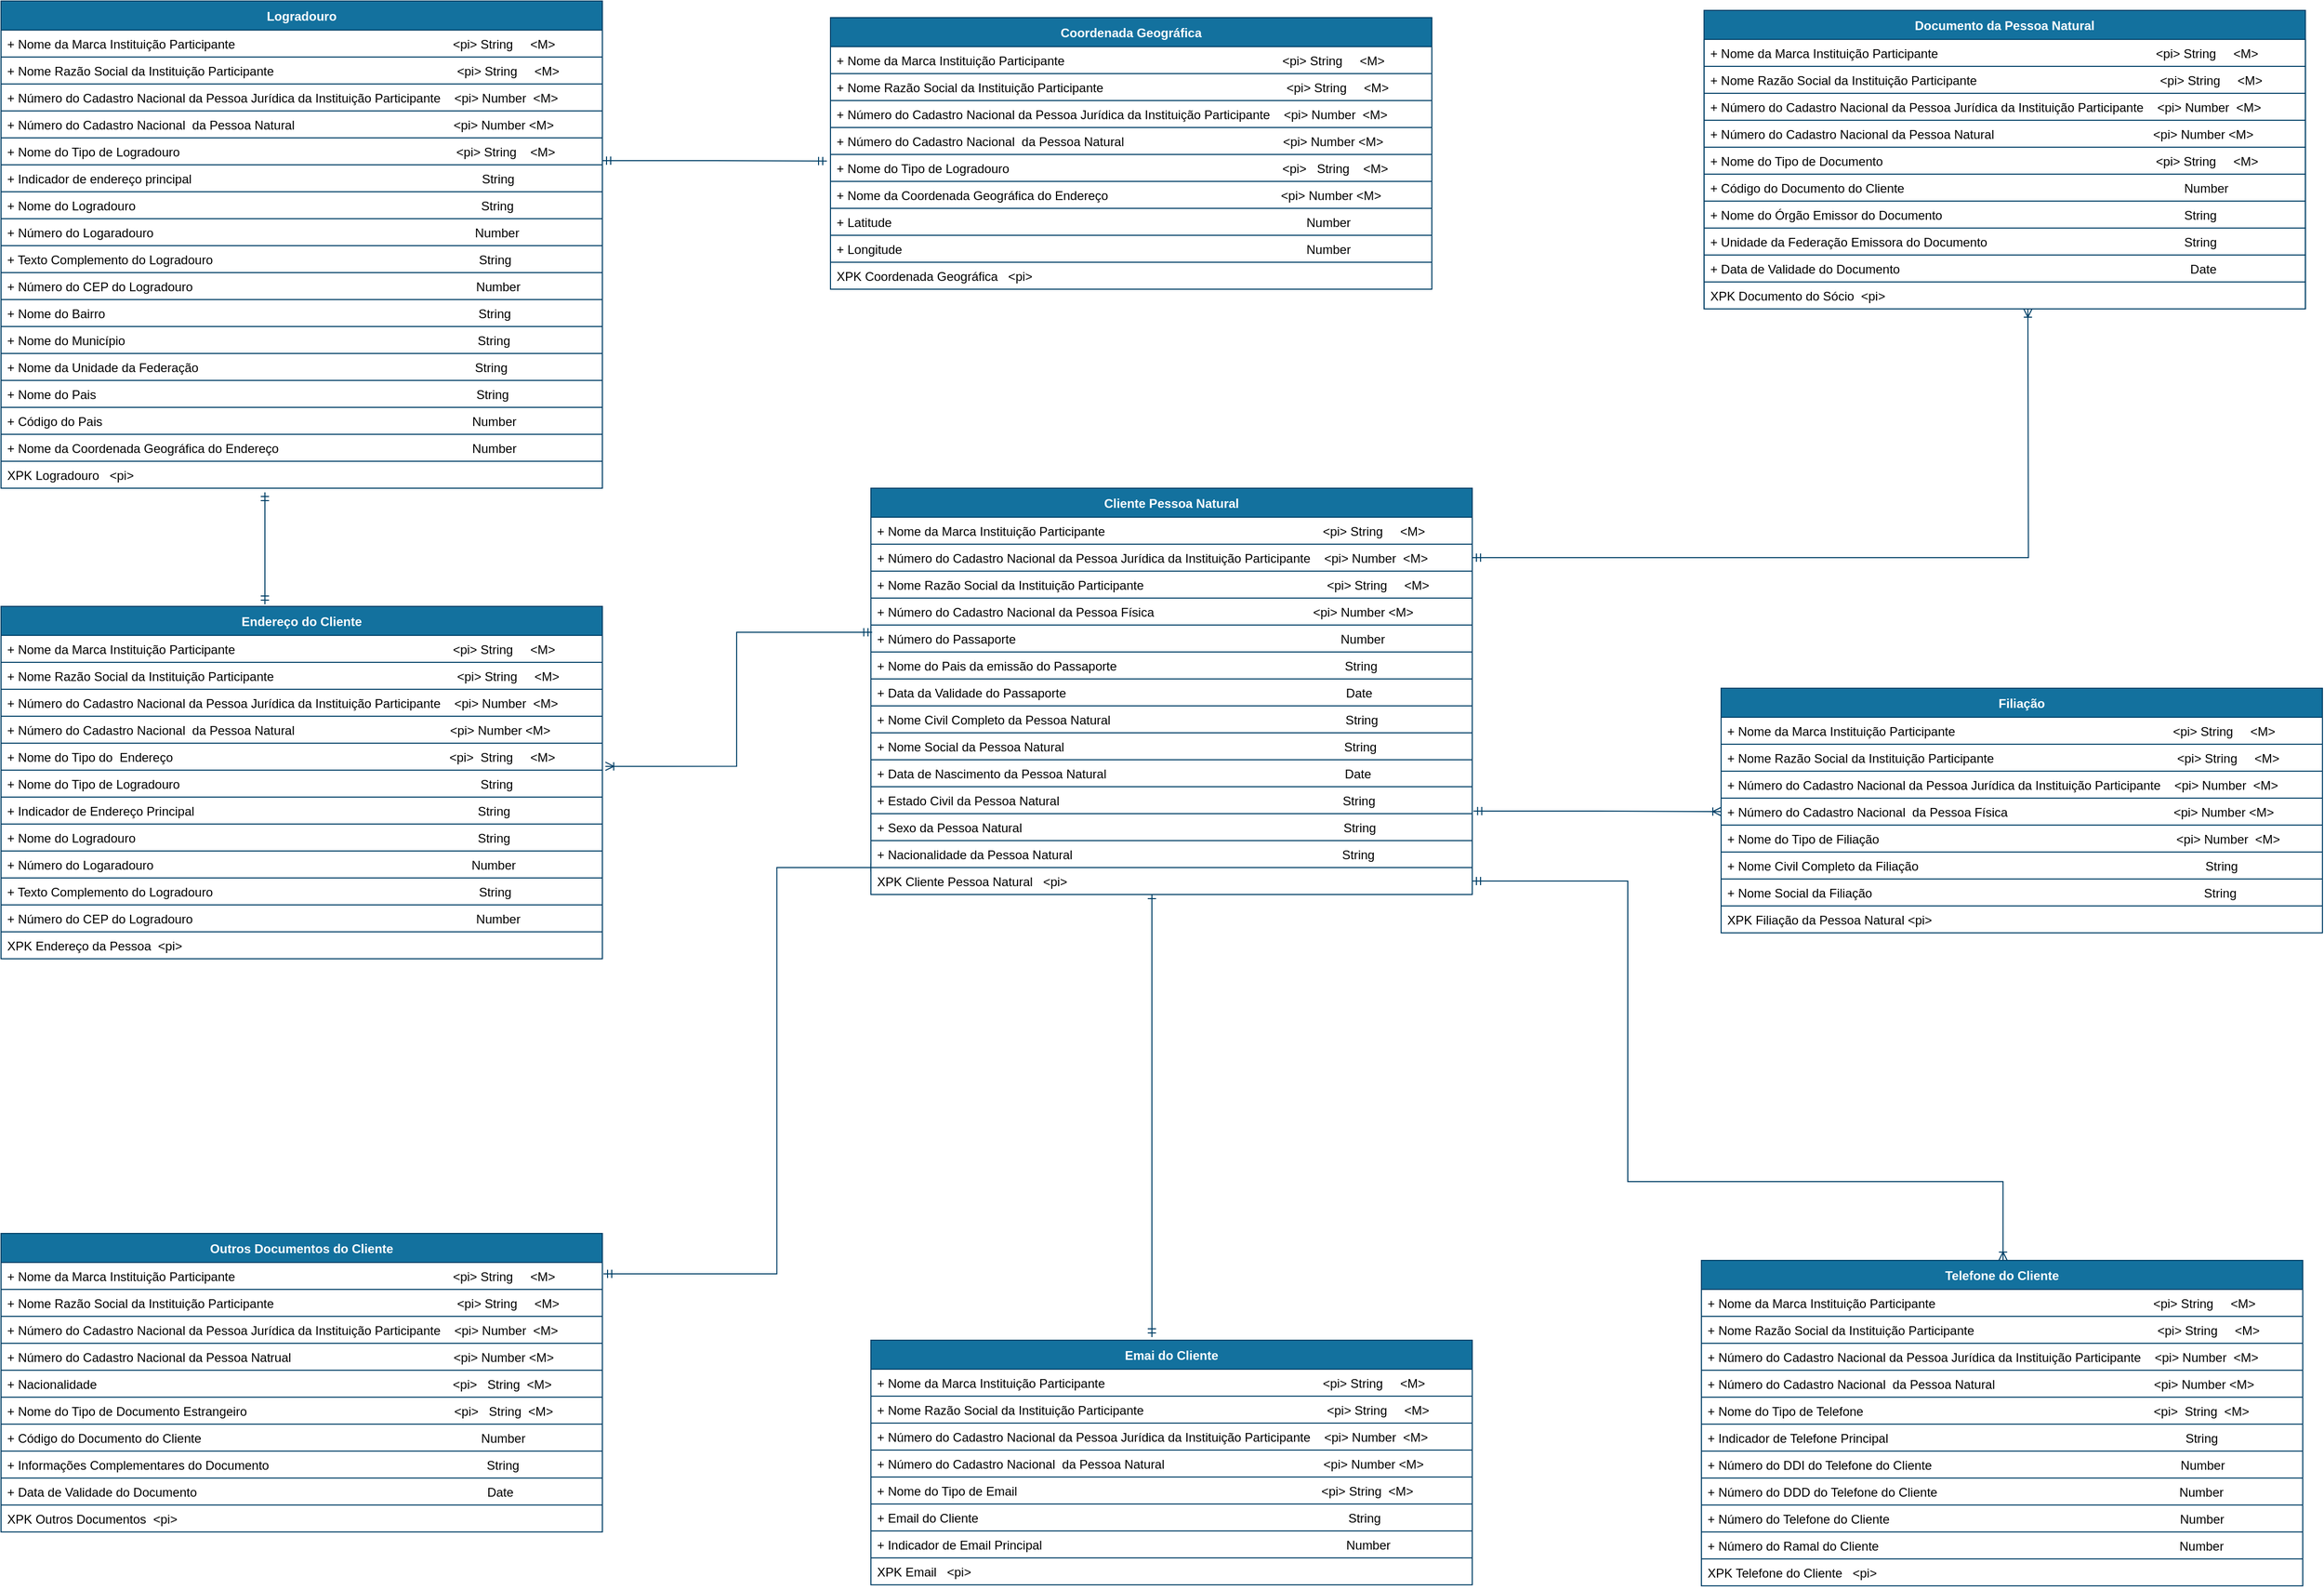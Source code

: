 <mxfile version="14.3.0" type="device"><diagram id="R2lEEEUBdFMjLlhIrx00" name="Identification"><mxGraphModel dx="3901" dy="2356" grid="1" gridSize="10" guides="1" tooltips="1" connect="1" arrows="1" fold="1" page="1" pageScale="1" pageWidth="1169" pageHeight="827" math="0" shadow="0" extFonts="Permanent Marker^https://fonts.googleapis.com/css?family=Permanent+Marker"><root><mxCell id="0"/><mxCell id="1" parent="0"/><mxCell id="2O6rdZhypYdfGMprR55s-122" value="" style="edgeStyle=elbowEdgeStyle;rounded=0;orthogonalLoop=1;jettySize=auto;html=1;startArrow=ERmandOne;startFill=0;endArrow=ERone;endFill=0;strokeColor=#003F66;entryX=0.008;entryY=-0.081;entryDx=0;entryDy=0;entryPerimeter=0;exitX=1.003;exitY=0.342;exitDx=0;exitDy=0;exitPerimeter=0;" parent="1" edge="1"><mxGeometry relative="1" as="geometry"><mxPoint x="-1698.0" y="-360.998" as="sourcePoint"/><mxPoint x="-1436.1" y="-752.996" as="targetPoint"/><Array as="points"><mxPoint x="-1530.74" y="-597.89"/></Array></mxGeometry></mxCell><mxCell id="N1R-gL4cE6vGFsVNWNO--132" value="Cliente Pessoa Natural" style="swimlane;fontStyle=1;childLayout=stackLayout;horizontal=1;startSize=28;horizontalStack=0;resizeParent=1;resizeParentMax=0;resizeLast=0;collapsible=1;marginBottom=0;rounded=0;shadow=0;comic=0;sketch=0;align=center;html=0;autosize=1;fillColor=#13719E;strokeColor=#003F66;fontColor=#FFFFFF;" parent="1" vertex="1"><mxGeometry x="-1440" y="-1119" width="580" height="392" as="geometry"/></mxCell><mxCell id="N1R-gL4cE6vGFsVNWNO--129" value="+ Nome da Marca Instituição Participante                                                               &lt;pi&gt; String     &lt;M&gt;" style="text;fillColor=none;align=left;verticalAlign=top;spacingLeft=4;spacingRight=4;overflow=hidden;rotatable=0;points=[[0,0.5],[1,0.5]];portConstraint=eastwest;strokeColor=#003F66;" parent="N1R-gL4cE6vGFsVNWNO--132" vertex="1"><mxGeometry y="28" width="580" height="26" as="geometry"/></mxCell><mxCell id="N1R-gL4cE6vGFsVNWNO--130" value="+ Número do Cadastro Nacional da Pessoa Jurídica da Instituição Participante    &lt;pi&gt; Number  &lt;M&gt;" style="text;fillColor=none;align=left;verticalAlign=top;spacingLeft=4;spacingRight=4;overflow=hidden;rotatable=0;points=[[0,0.5],[1,0.5]];portConstraint=eastwest;strokeColor=#003F66;" parent="N1R-gL4cE6vGFsVNWNO--132" vertex="1"><mxGeometry y="54" width="580" height="26" as="geometry"/></mxCell><mxCell id="N1R-gL4cE6vGFsVNWNO--133" value="+ Nome Razão Social da Instituição Participante                                                     &lt;pi&gt; String     &lt;M&gt;" style="text;fillColor=none;align=left;verticalAlign=top;spacingLeft=4;spacingRight=4;overflow=hidden;rotatable=0;points=[[0,0.5],[1,0.5]];portConstraint=eastwest;strokeColor=#003F66;" parent="N1R-gL4cE6vGFsVNWNO--132" vertex="1"><mxGeometry y="80" width="580" height="26" as="geometry"/></mxCell><mxCell id="N1R-gL4cE6vGFsVNWNO--137" value="+ Número do Cadastro Nacional da Pessoa Física                                              &lt;pi&gt; Number &lt;M&gt;" style="text;fillColor=none;align=left;verticalAlign=top;spacingLeft=4;spacingRight=4;overflow=hidden;rotatable=0;points=[[0,0.5],[1,0.5]];portConstraint=eastwest;strokeColor=#003F66;" parent="N1R-gL4cE6vGFsVNWNO--132" vertex="1"><mxGeometry y="106" width="580" height="26" as="geometry"/></mxCell><mxCell id="N1R-gL4cE6vGFsVNWNO--138" value="+ Número do Passaporte                                                                                              Number" style="text;fillColor=none;align=left;verticalAlign=top;spacingLeft=4;spacingRight=4;overflow=hidden;rotatable=0;points=[[0,0.5],[1,0.5]];portConstraint=eastwest;strokeColor=#003F66;" parent="N1R-gL4cE6vGFsVNWNO--132" vertex="1"><mxGeometry y="132" width="580" height="26" as="geometry"/></mxCell><mxCell id="668BeqExAvV9DtUiVe7d-2" value="+ Nome do Pais da emissão do Passaporte                                                                  String" style="text;fillColor=none;align=left;verticalAlign=top;spacingLeft=4;spacingRight=4;overflow=hidden;rotatable=0;points=[[0,0.5],[1,0.5]];portConstraint=eastwest;strokeColor=#003F66;" parent="N1R-gL4cE6vGFsVNWNO--132" vertex="1"><mxGeometry y="158" width="580" height="26" as="geometry"/></mxCell><mxCell id="N1R-gL4cE6vGFsVNWNO--141" value="+ Data da Validade do Passaporte                                                                                 Date" style="text;fillColor=none;align=left;verticalAlign=top;spacingLeft=4;spacingRight=4;overflow=hidden;rotatable=0;points=[[0,0.5],[1,0.5]];portConstraint=eastwest;strokeColor=#003F66;" parent="N1R-gL4cE6vGFsVNWNO--132" vertex="1"><mxGeometry y="184" width="580" height="26" as="geometry"/></mxCell><mxCell id="N1R-gL4cE6vGFsVNWNO--140" value="+ Nome Civil Completo da Pessoa Natural                                                                    String" style="text;fillColor=none;align=left;verticalAlign=top;spacingLeft=4;spacingRight=4;overflow=hidden;rotatable=0;points=[[0,0.5],[1,0.5]];portConstraint=eastwest;strokeColor=#003F66;" parent="N1R-gL4cE6vGFsVNWNO--132" vertex="1"><mxGeometry y="210" width="580" height="26" as="geometry"/></mxCell><mxCell id="A4_wl2qMVZ2kXIJXKiW7-33" value="+ Nome Social da Pessoa Natural                                                                                 String" style="text;fillColor=none;align=left;verticalAlign=top;spacingLeft=4;spacingRight=4;overflow=hidden;rotatable=0;points=[[0,0.5],[1,0.5]];portConstraint=eastwest;strokeColor=#003F66;" parent="N1R-gL4cE6vGFsVNWNO--132" vertex="1"><mxGeometry y="236" width="580" height="26" as="geometry"/></mxCell><mxCell id="2O6rdZhypYdfGMprR55s-111" value="+ Data de Nascimento da Pessoa Natural                                                                     Date" style="text;fillColor=none;align=left;verticalAlign=top;spacingLeft=4;spacingRight=4;overflow=hidden;rotatable=0;points=[[0,0.5],[1,0.5]];portConstraint=eastwest;strokeColor=#003F66;" parent="N1R-gL4cE6vGFsVNWNO--132" vertex="1"><mxGeometry y="262" width="580" height="26" as="geometry"/></mxCell><mxCell id="668BeqExAvV9DtUiVe7d-3" value="+ Estado Civil da Pessoa Natural                                                                                  String                  " style="text;fillColor=none;align=left;verticalAlign=top;spacingLeft=4;spacingRight=4;overflow=hidden;rotatable=0;points=[[0,0.5],[1,0.5]];portConstraint=eastwest;strokeColor=#003F66;" parent="N1R-gL4cE6vGFsVNWNO--132" vertex="1"><mxGeometry y="288" width="580" height="26" as="geometry"/></mxCell><mxCell id="2O6rdZhypYdfGMprR55s-112" value="+ Sexo da Pessoa Natural                                                                                             String" style="text;fillColor=none;align=left;verticalAlign=top;spacingLeft=4;spacingRight=4;overflow=hidden;rotatable=0;points=[[0,0.5],[1,0.5]];portConstraint=eastwest;strokeColor=#003F66;" parent="N1R-gL4cE6vGFsVNWNO--132" vertex="1"><mxGeometry y="314" width="580" height="26" as="geometry"/></mxCell><mxCell id="2O6rdZhypYdfGMprR55s-114" value="+ Nacionalidade da Pessoa Natural                                                                              String" style="text;fillColor=none;align=left;verticalAlign=top;spacingLeft=4;spacingRight=4;overflow=hidden;rotatable=0;points=[[0,0.5],[1,0.5]];portConstraint=eastwest;strokeColor=#003F66;" parent="N1R-gL4cE6vGFsVNWNO--132" vertex="1"><mxGeometry y="340" width="580" height="26" as="geometry"/></mxCell><mxCell id="2O6rdZhypYdfGMprR55s-115" value="XPK Cliente Pessoa Natural   &lt;pi&gt;" style="text;fillColor=none;align=left;verticalAlign=top;spacingLeft=4;spacingRight=4;overflow=hidden;rotatable=0;points=[[0,0.5],[1,0.5]];portConstraint=eastwest;strokeColor=#003F66;" parent="N1R-gL4cE6vGFsVNWNO--132" vertex="1"><mxGeometry y="366" width="580" height="26" as="geometry"/></mxCell><mxCell id="668BeqExAvV9DtUiVe7d-8" value="Filiação" style="swimlane;fontStyle=1;childLayout=stackLayout;horizontal=1;startSize=28;horizontalStack=0;resizeParent=1;resizeParentMax=0;resizeLast=0;collapsible=1;marginBottom=0;rounded=0;shadow=0;comic=0;sketch=0;align=center;html=0;autosize=1;fillColor=#13719E;strokeColor=#003F66;fontColor=#FFFFFF;" parent="1" vertex="1"><mxGeometry x="-620" y="-926" width="580" height="236" as="geometry"/></mxCell><mxCell id="668BeqExAvV9DtUiVe7d-9" value="+ Nome da Marca Instituição Participante                                                               &lt;pi&gt; String     &lt;M&gt;" style="text;fillColor=none;align=left;verticalAlign=top;spacingLeft=4;spacingRight=4;overflow=hidden;rotatable=0;points=[[0,0.5],[1,0.5]];portConstraint=eastwest;strokeColor=#003F66;" parent="668BeqExAvV9DtUiVe7d-8" vertex="1"><mxGeometry y="28" width="580" height="26" as="geometry"/></mxCell><mxCell id="668BeqExAvV9DtUiVe7d-12" value="+ Nome Razão Social da Instituição Participante                                                     &lt;pi&gt; String     &lt;M&gt;" style="text;fillColor=none;align=left;verticalAlign=top;spacingLeft=4;spacingRight=4;overflow=hidden;rotatable=0;points=[[0,0.5],[1,0.5]];portConstraint=eastwest;strokeColor=#003F66;" parent="668BeqExAvV9DtUiVe7d-8" vertex="1"><mxGeometry y="54" width="580" height="26" as="geometry"/></mxCell><mxCell id="668BeqExAvV9DtUiVe7d-10" value="+ Número do Cadastro Nacional da Pessoa Jurídica da Instituição Participante    &lt;pi&gt; Number  &lt;M&gt;" style="text;fillColor=none;align=left;verticalAlign=top;spacingLeft=4;spacingRight=4;overflow=hidden;rotatable=0;points=[[0,0.5],[1,0.5]];portConstraint=eastwest;strokeColor=#003F66;" parent="668BeqExAvV9DtUiVe7d-8" vertex="1"><mxGeometry y="80" width="580" height="26" as="geometry"/></mxCell><mxCell id="668BeqExAvV9DtUiVe7d-11" value="+ Número do Cadastro Nacional  da Pessoa Física                                                &lt;pi&gt; Number &lt;M&gt;" style="text;fillColor=none;align=left;verticalAlign=top;spacingLeft=4;spacingRight=4;overflow=hidden;rotatable=0;points=[[0,0.5],[1,0.5]];portConstraint=eastwest;strokeColor=#003F66;" parent="668BeqExAvV9DtUiVe7d-8" vertex="1"><mxGeometry y="106" width="580" height="26" as="geometry"/></mxCell><mxCell id="668BeqExAvV9DtUiVe7d-13" value="+ Nome do Tipo de Filiação                                                                                      &lt;pi&gt; Number  &lt;M&gt;" style="text;fillColor=none;align=left;verticalAlign=top;spacingLeft=4;spacingRight=4;overflow=hidden;rotatable=0;points=[[0,0.5],[1,0.5]];portConstraint=eastwest;strokeColor=#003F66;" parent="668BeqExAvV9DtUiVe7d-8" vertex="1"><mxGeometry y="132" width="580" height="26" as="geometry"/></mxCell><mxCell id="668BeqExAvV9DtUiVe7d-16" value="+ Nome Civil Completo da Filiação                                                                                   String" style="text;fillColor=none;align=left;verticalAlign=top;spacingLeft=4;spacingRight=4;overflow=hidden;rotatable=0;points=[[0,0.5],[1,0.5]];portConstraint=eastwest;strokeColor=#003F66;" parent="668BeqExAvV9DtUiVe7d-8" vertex="1"><mxGeometry y="158" width="580" height="26" as="geometry"/></mxCell><mxCell id="668BeqExAvV9DtUiVe7d-17" value="+ Nome Social da Filiação                                                                                                String" style="text;fillColor=none;align=left;verticalAlign=top;spacingLeft=4;spacingRight=4;overflow=hidden;rotatable=0;points=[[0,0.5],[1,0.5]];portConstraint=eastwest;strokeColor=#003F66;" parent="668BeqExAvV9DtUiVe7d-8" vertex="1"><mxGeometry y="184" width="580" height="26" as="geometry"/></mxCell><mxCell id="668BeqExAvV9DtUiVe7d-21" value="XPK Filiação da Pessoa Natural &lt;pi&gt;" style="text;fillColor=none;align=left;verticalAlign=top;spacingLeft=4;spacingRight=4;overflow=hidden;rotatable=0;points=[[0,0.5],[1,0.5]];portConstraint=eastwest;strokeColor=#003F66;" parent="668BeqExAvV9DtUiVe7d-8" vertex="1"><mxGeometry y="210" width="580" height="26" as="geometry"/></mxCell><mxCell id="668BeqExAvV9DtUiVe7d-22" value="Documento da Pessoa Natural" style="swimlane;fontStyle=1;childLayout=stackLayout;horizontal=1;startSize=28;horizontalStack=0;resizeParent=1;resizeParentMax=0;resizeLast=0;collapsible=1;marginBottom=0;rounded=0;shadow=0;comic=0;sketch=0;align=center;html=0;autosize=1;fillColor=#13719E;strokeColor=#003F66;fontColor=#FFFFFF;" parent="1" vertex="1"><mxGeometry x="-636.42" y="-1580" width="580" height="288" as="geometry"/></mxCell><mxCell id="668BeqExAvV9DtUiVe7d-23" value="+ Nome da Marca Instituição Participante                                                               &lt;pi&gt; String     &lt;M&gt;" style="text;fillColor=none;align=left;verticalAlign=top;spacingLeft=4;spacingRight=4;overflow=hidden;rotatable=0;points=[[0,0.5],[1,0.5]];portConstraint=eastwest;strokeColor=#003F66;" parent="668BeqExAvV9DtUiVe7d-22" vertex="1"><mxGeometry y="28" width="580" height="26" as="geometry"/></mxCell><mxCell id="668BeqExAvV9DtUiVe7d-24" value="+ Nome Razão Social da Instituição Participante                                                     &lt;pi&gt; String     &lt;M&gt;" style="text;fillColor=none;align=left;verticalAlign=top;spacingLeft=4;spacingRight=4;overflow=hidden;rotatable=0;points=[[0,0.5],[1,0.5]];portConstraint=eastwest;strokeColor=#003F66;" parent="668BeqExAvV9DtUiVe7d-22" vertex="1"><mxGeometry y="54" width="580" height="26" as="geometry"/></mxCell><mxCell id="668BeqExAvV9DtUiVe7d-25" value="+ Número do Cadastro Nacional da Pessoa Jurídica da Instituição Participante    &lt;pi&gt; Number  &lt;M&gt;" style="text;fillColor=none;align=left;verticalAlign=top;spacingLeft=4;spacingRight=4;overflow=hidden;rotatable=0;points=[[0,0.5],[1,0.5]];portConstraint=eastwest;strokeColor=#003F66;" parent="668BeqExAvV9DtUiVe7d-22" vertex="1"><mxGeometry y="80" width="580" height="26" as="geometry"/></mxCell><mxCell id="668BeqExAvV9DtUiVe7d-26" value="+ Número do Cadastro Nacional da Pessoa Natural                                              &lt;pi&gt; Number &lt;M&gt;" style="text;fillColor=none;align=left;verticalAlign=top;spacingLeft=4;spacingRight=4;overflow=hidden;rotatable=0;points=[[0,0.5],[1,0.5]];portConstraint=eastwest;strokeColor=#003F66;" parent="668BeqExAvV9DtUiVe7d-22" vertex="1"><mxGeometry y="106" width="580" height="26" as="geometry"/></mxCell><mxCell id="668BeqExAvV9DtUiVe7d-28" value="+ Nome do Tipo de Documento                                                                               &lt;pi&gt; String     &lt;M&gt;" style="text;fillColor=none;align=left;verticalAlign=top;spacingLeft=4;spacingRight=4;overflow=hidden;rotatable=0;points=[[0,0.5],[1,0.5]];portConstraint=eastwest;strokeColor=#003F66;" parent="668BeqExAvV9DtUiVe7d-22" vertex="1"><mxGeometry y="132" width="580" height="26" as="geometry"/></mxCell><mxCell id="668BeqExAvV9DtUiVe7d-29" value="+ Código do Documento do Cliente                                                                                 Number" style="text;fillColor=none;align=left;verticalAlign=top;spacingLeft=4;spacingRight=4;overflow=hidden;rotatable=0;points=[[0,0.5],[1,0.5]];portConstraint=eastwest;strokeColor=#003F66;" parent="668BeqExAvV9DtUiVe7d-22" vertex="1"><mxGeometry y="158" width="580" height="26" as="geometry"/></mxCell><mxCell id="668BeqExAvV9DtUiVe7d-31" value="+ Nome do Órgão Emissor do Documento                                                                      String" style="text;fillColor=none;align=left;verticalAlign=top;spacingLeft=4;spacingRight=4;overflow=hidden;rotatable=0;points=[[0,0.5],[1,0.5]];portConstraint=eastwest;strokeColor=#003F66;" parent="668BeqExAvV9DtUiVe7d-22" vertex="1"><mxGeometry y="184" width="580" height="26" as="geometry"/></mxCell><mxCell id="668BeqExAvV9DtUiVe7d-32" value="+ Unidade da Federação Emissora do Documento                                                         String " style="text;fillColor=none;align=left;verticalAlign=top;spacingLeft=4;spacingRight=4;overflow=hidden;rotatable=0;points=[[0,0.5],[1,0.5]];portConstraint=eastwest;strokeColor=#003F66;" parent="668BeqExAvV9DtUiVe7d-22" vertex="1"><mxGeometry y="210" width="580" height="26" as="geometry"/></mxCell><mxCell id="668BeqExAvV9DtUiVe7d-34" value="+ Data de Validade do Documento                                                                                    Date" style="text;fillColor=none;align=left;verticalAlign=top;spacingLeft=4;spacingRight=4;overflow=hidden;rotatable=0;points=[[0,0.5],[1,0.5]];portConstraint=eastwest;strokeColor=#003F66;" parent="668BeqExAvV9DtUiVe7d-22" vertex="1"><mxGeometry y="236" width="580" height="26" as="geometry"/></mxCell><mxCell id="668BeqExAvV9DtUiVe7d-49" value="XPK Documento do Sócio  &lt;pi&gt;" style="text;fillColor=none;align=left;verticalAlign=top;spacingLeft=4;spacingRight=4;overflow=hidden;rotatable=0;points=[[0,0.5],[1,0.5]];portConstraint=eastwest;strokeColor=#003F66;" parent="668BeqExAvV9DtUiVe7d-22" vertex="1"><mxGeometry y="262" width="580" height="26" as="geometry"/></mxCell><mxCell id="2O6rdZhypYdfGMprR55s-75" value="" style="edgeStyle=orthogonalEdgeStyle;rounded=0;orthogonalLoop=1;jettySize=auto;html=1;startArrow=ERmandOne;startFill=0;endArrow=ERoneToMany;endFill=0;strokeColor=#003F66;entryX=0.504;entryY=1.013;entryDx=0;entryDy=0;entryPerimeter=0;exitX=1;exitY=0.5;exitDx=0;exitDy=0;" parent="668BeqExAvV9DtUiVe7d-22" source="N1R-gL4cE6vGFsVNWNO--130" edge="1"><mxGeometry relative="1" as="geometry"><mxPoint x="-143.58" y="472.66" as="sourcePoint"/><mxPoint x="312.32" y="287.998" as="targetPoint"/></mxGeometry></mxCell><mxCell id="668BeqExAvV9DtUiVe7d-36" value="Outros Documentos do Cliente" style="swimlane;fontStyle=1;childLayout=stackLayout;horizontal=1;startSize=28;horizontalStack=0;resizeParent=1;resizeParentMax=0;resizeLast=0;collapsible=1;marginBottom=0;rounded=0;shadow=0;comic=0;sketch=0;align=center;html=0;autosize=1;fillColor=#13719E;strokeColor=#003F66;fontColor=#FFFFFF;" parent="1" vertex="1"><mxGeometry x="-2279" y="-400" width="580" height="288" as="geometry"/></mxCell><mxCell id="668BeqExAvV9DtUiVe7d-37" value="+ Nome da Marca Instituição Participante                                                               &lt;pi&gt; String     &lt;M&gt;" style="text;fillColor=none;align=left;verticalAlign=top;spacingLeft=4;spacingRight=4;overflow=hidden;rotatable=0;points=[[0,0.5],[1,0.5]];portConstraint=eastwest;strokeColor=#003F66;" parent="668BeqExAvV9DtUiVe7d-36" vertex="1"><mxGeometry y="28" width="580" height="26" as="geometry"/></mxCell><mxCell id="668BeqExAvV9DtUiVe7d-38" value="+ Nome Razão Social da Instituição Participante                                                     &lt;pi&gt; String     &lt;M&gt;" style="text;fillColor=none;align=left;verticalAlign=top;spacingLeft=4;spacingRight=4;overflow=hidden;rotatable=0;points=[[0,0.5],[1,0.5]];portConstraint=eastwest;strokeColor=#003F66;" parent="668BeqExAvV9DtUiVe7d-36" vertex="1"><mxGeometry y="54" width="580" height="26" as="geometry"/></mxCell><mxCell id="668BeqExAvV9DtUiVe7d-39" value="+ Número do Cadastro Nacional da Pessoa Jurídica da Instituição Participante    &lt;pi&gt; Number  &lt;M&gt;" style="text;fillColor=none;align=left;verticalAlign=top;spacingLeft=4;spacingRight=4;overflow=hidden;rotatable=0;points=[[0,0.5],[1,0.5]];portConstraint=eastwest;strokeColor=#003F66;" parent="668BeqExAvV9DtUiVe7d-36" vertex="1"><mxGeometry y="80" width="580" height="26" as="geometry"/></mxCell><mxCell id="668BeqExAvV9DtUiVe7d-40" value="+ Número do Cadastro Nacional da Pessoa Natrual                                               &lt;pi&gt; Number &lt;M&gt;" style="text;fillColor=none;align=left;verticalAlign=top;spacingLeft=4;spacingRight=4;overflow=hidden;rotatable=0;points=[[0,0.5],[1,0.5]];portConstraint=eastwest;strokeColor=#003F66;" parent="668BeqExAvV9DtUiVe7d-36" vertex="1"><mxGeometry y="106" width="580" height="26" as="geometry"/></mxCell><mxCell id="668BeqExAvV9DtUiVe7d-41" value="+ Nacionalidade                                                                                                       &lt;pi&gt;   String  &lt;M&gt;" style="text;fillColor=none;align=left;verticalAlign=top;spacingLeft=4;spacingRight=4;overflow=hidden;rotatable=0;points=[[0,0.5],[1,0.5]];portConstraint=eastwest;strokeColor=#003F66;" parent="668BeqExAvV9DtUiVe7d-36" vertex="1"><mxGeometry y="132" width="580" height="26" as="geometry"/></mxCell><mxCell id="668BeqExAvV9DtUiVe7d-42" value="+ Nome do Tipo de Documento Estrangeiro                                                            &lt;pi&gt;   String  &lt;M&gt;" style="text;fillColor=none;align=left;verticalAlign=top;spacingLeft=4;spacingRight=4;overflow=hidden;rotatable=0;points=[[0,0.5],[1,0.5]];portConstraint=eastwest;strokeColor=#003F66;" parent="668BeqExAvV9DtUiVe7d-36" vertex="1"><mxGeometry y="158" width="580" height="26" as="geometry"/></mxCell><mxCell id="668BeqExAvV9DtUiVe7d-43" value="+ Código do Documento do Cliente                                                                                 Number" style="text;fillColor=none;align=left;verticalAlign=top;spacingLeft=4;spacingRight=4;overflow=hidden;rotatable=0;points=[[0,0.5],[1,0.5]];portConstraint=eastwest;strokeColor=#003F66;" parent="668BeqExAvV9DtUiVe7d-36" vertex="1"><mxGeometry y="184" width="580" height="26" as="geometry"/></mxCell><mxCell id="668BeqExAvV9DtUiVe7d-44" value="+ Informações Complementares do Documento                                                               String" style="text;fillColor=none;align=left;verticalAlign=top;spacingLeft=4;spacingRight=4;overflow=hidden;rotatable=0;points=[[0,0.5],[1,0.5]];portConstraint=eastwest;strokeColor=#003F66;" parent="668BeqExAvV9DtUiVe7d-36" vertex="1"><mxGeometry y="210" width="580" height="26" as="geometry"/></mxCell><mxCell id="668BeqExAvV9DtUiVe7d-45" value="+ Data de Validade do Documento                                                                                    Date" style="text;fillColor=none;align=left;verticalAlign=top;spacingLeft=4;spacingRight=4;overflow=hidden;rotatable=0;points=[[0,0.5],[1,0.5]];portConstraint=eastwest;strokeColor=#003F66;" parent="668BeqExAvV9DtUiVe7d-36" vertex="1"><mxGeometry y="236" width="580" height="26" as="geometry"/></mxCell><mxCell id="668BeqExAvV9DtUiVe7d-48" value="XPK Outros Documentos  &lt;pi&gt;" style="text;fillColor=none;align=left;verticalAlign=top;spacingLeft=4;spacingRight=4;overflow=hidden;rotatable=0;points=[[0,0.5],[1,0.5]];portConstraint=eastwest;strokeColor=#003F66;" parent="668BeqExAvV9DtUiVe7d-36" vertex="1"><mxGeometry y="262" width="580" height="26" as="geometry"/></mxCell><mxCell id="668BeqExAvV9DtUiVe7d-50" value="Endereço do Cliente" style="swimlane;fontStyle=1;childLayout=stackLayout;horizontal=1;startSize=28;horizontalStack=0;resizeParent=1;resizeParentMax=0;resizeLast=0;collapsible=1;marginBottom=0;rounded=0;shadow=0;comic=0;sketch=0;align=center;html=0;autosize=1;fillColor=#13719E;strokeColor=#003F66;fontColor=#FFFFFF;" parent="1" vertex="1"><mxGeometry x="-2279" y="-1005" width="580" height="340" as="geometry"/></mxCell><mxCell id="668BeqExAvV9DtUiVe7d-51" value="+ Nome da Marca Instituição Participante                                                               &lt;pi&gt; String     &lt;M&gt;" style="text;fillColor=none;align=left;verticalAlign=top;spacingLeft=4;spacingRight=4;overflow=hidden;rotatable=0;points=[[0,0.5],[1,0.5]];portConstraint=eastwest;strokeColor=#003F66;" parent="668BeqExAvV9DtUiVe7d-50" vertex="1"><mxGeometry y="28" width="580" height="26" as="geometry"/></mxCell><mxCell id="668BeqExAvV9DtUiVe7d-52" value="+ Nome Razão Social da Instituição Participante                                                     &lt;pi&gt; String     &lt;M&gt;" style="text;fillColor=none;align=left;verticalAlign=top;spacingLeft=4;spacingRight=4;overflow=hidden;rotatable=0;points=[[0,0.5],[1,0.5]];portConstraint=eastwest;strokeColor=#003F66;" parent="668BeqExAvV9DtUiVe7d-50" vertex="1"><mxGeometry y="54" width="580" height="26" as="geometry"/></mxCell><mxCell id="668BeqExAvV9DtUiVe7d-53" value="+ Número do Cadastro Nacional da Pessoa Jurídica da Instituição Participante    &lt;pi&gt; Number  &lt;M&gt;" style="text;fillColor=none;align=left;verticalAlign=top;spacingLeft=4;spacingRight=4;overflow=hidden;rotatable=0;points=[[0,0.5],[1,0.5]];portConstraint=eastwest;strokeColor=#003F66;" parent="668BeqExAvV9DtUiVe7d-50" vertex="1"><mxGeometry y="80" width="580" height="26" as="geometry"/></mxCell><mxCell id="668BeqExAvV9DtUiVe7d-54" value="+ Número do Cadastro Nacional  da Pessoa Natural                                             &lt;pi&gt; Number &lt;M&gt;" style="text;fillColor=none;align=left;verticalAlign=top;spacingLeft=4;spacingRight=4;overflow=hidden;rotatable=0;points=[[0,0.5],[1,0.5]];portConstraint=eastwest;strokeColor=#003F66;" parent="668BeqExAvV9DtUiVe7d-50" vertex="1"><mxGeometry y="106" width="580" height="26" as="geometry"/></mxCell><mxCell id="668BeqExAvV9DtUiVe7d-56" value="+ Nome do Tipo do  Endereço                                                                                &lt;pi&gt;  String     &lt;M&gt;" style="text;fillColor=none;align=left;verticalAlign=top;spacingLeft=4;spacingRight=4;overflow=hidden;rotatable=0;points=[[0,0.5],[1,0.5]];portConstraint=eastwest;strokeColor=#003F66;" parent="668BeqExAvV9DtUiVe7d-50" vertex="1"><mxGeometry y="132" width="580" height="26" as="geometry"/></mxCell><mxCell id="668BeqExAvV9DtUiVe7d-57" value="+ Nome do Tipo de Logradouro                                                                                       String" style="text;fillColor=none;align=left;verticalAlign=top;spacingLeft=4;spacingRight=4;overflow=hidden;rotatable=0;points=[[0,0.5],[1,0.5]];portConstraint=eastwest;strokeColor=#003F66;" parent="668BeqExAvV9DtUiVe7d-50" vertex="1"><mxGeometry y="158" width="580" height="26" as="geometry"/></mxCell><mxCell id="2O6rdZhypYdfGMprR55s-1" value="+ Indicador de Endereço Principal                                                                                  String" style="text;fillColor=none;align=left;verticalAlign=top;spacingLeft=4;spacingRight=4;overflow=hidden;rotatable=0;points=[[0,0.5],[1,0.5]];portConstraint=eastwest;strokeColor=#003F66;" parent="668BeqExAvV9DtUiVe7d-50" vertex="1"><mxGeometry y="184" width="580" height="26" as="geometry"/></mxCell><mxCell id="668BeqExAvV9DtUiVe7d-58" value="+ Nome do Logradouro                                                                                                   String" style="text;fillColor=none;align=left;verticalAlign=top;spacingLeft=4;spacingRight=4;overflow=hidden;rotatable=0;points=[[0,0.5],[1,0.5]];portConstraint=eastwest;strokeColor=#003F66;" parent="668BeqExAvV9DtUiVe7d-50" vertex="1"><mxGeometry y="210" width="580" height="26" as="geometry"/></mxCell><mxCell id="668BeqExAvV9DtUiVe7d-59" value="+ Número do Logaradouro                                                                                            Number " style="text;fillColor=none;align=left;verticalAlign=top;spacingLeft=4;spacingRight=4;overflow=hidden;rotatable=0;points=[[0,0.5],[1,0.5]];portConstraint=eastwest;strokeColor=#003F66;" parent="668BeqExAvV9DtUiVe7d-50" vertex="1"><mxGeometry y="236" width="580" height="26" as="geometry"/></mxCell><mxCell id="668BeqExAvV9DtUiVe7d-60" value="+ Texto Complemento do Logradouro                                                                             String" style="text;fillColor=none;align=left;verticalAlign=top;spacingLeft=4;spacingRight=4;overflow=hidden;rotatable=0;points=[[0,0.5],[1,0.5]];portConstraint=eastwest;strokeColor=#003F66;" parent="668BeqExAvV9DtUiVe7d-50" vertex="1"><mxGeometry y="262" width="580" height="26" as="geometry"/></mxCell><mxCell id="668BeqExAvV9DtUiVe7d-62" value="+ Número do CEP do Logradouro                                                                                  Number" style="text;fillColor=none;align=left;verticalAlign=top;spacingLeft=4;spacingRight=4;overflow=hidden;rotatable=0;points=[[0,0.5],[1,0.5]];portConstraint=eastwest;strokeColor=#003F66;" parent="668BeqExAvV9DtUiVe7d-50" vertex="1"><mxGeometry y="288" width="580" height="26" as="geometry"/></mxCell><mxCell id="668BeqExAvV9DtUiVe7d-61" value="XPK Endereço da Pessoa  &lt;pi&gt;" style="text;fillColor=none;align=left;verticalAlign=top;spacingLeft=4;spacingRight=4;overflow=hidden;rotatable=0;points=[[0,0.5],[1,0.5]];portConstraint=eastwest;strokeColor=#003F66;" parent="668BeqExAvV9DtUiVe7d-50" vertex="1"><mxGeometry y="314" width="580" height="26" as="geometry"/></mxCell><mxCell id="2O6rdZhypYdfGMprR55s-2" value="Logradouro" style="swimlane;fontStyle=1;childLayout=stackLayout;horizontal=1;startSize=28;horizontalStack=0;resizeParent=1;resizeParentMax=0;resizeLast=0;collapsible=1;marginBottom=0;rounded=0;shadow=0;comic=0;sketch=0;align=center;html=0;autosize=1;fillColor=#13719E;strokeColor=#003F66;fontColor=#FFFFFF;" parent="1" vertex="1"><mxGeometry x="-2279" y="-1589" width="580" height="470" as="geometry"/></mxCell><mxCell id="2O6rdZhypYdfGMprR55s-3" value="+ Nome da Marca Instituição Participante                                                               &lt;pi&gt; String     &lt;M&gt;" style="text;fillColor=none;align=left;verticalAlign=top;spacingLeft=4;spacingRight=4;overflow=hidden;rotatable=0;points=[[0,0.5],[1,0.5]];portConstraint=eastwest;strokeColor=#003F66;" parent="2O6rdZhypYdfGMprR55s-2" vertex="1"><mxGeometry y="28" width="580" height="26" as="geometry"/></mxCell><mxCell id="2O6rdZhypYdfGMprR55s-4" value="+ Nome Razão Social da Instituição Participante                                                     &lt;pi&gt; String     &lt;M&gt;" style="text;fillColor=none;align=left;verticalAlign=top;spacingLeft=4;spacingRight=4;overflow=hidden;rotatable=0;points=[[0,0.5],[1,0.5]];portConstraint=eastwest;strokeColor=#003F66;" parent="2O6rdZhypYdfGMprR55s-2" vertex="1"><mxGeometry y="54" width="580" height="26" as="geometry"/></mxCell><mxCell id="2O6rdZhypYdfGMprR55s-5" value="+ Número do Cadastro Nacional da Pessoa Jurídica da Instituição Participante    &lt;pi&gt; Number  &lt;M&gt;" style="text;fillColor=none;align=left;verticalAlign=top;spacingLeft=4;spacingRight=4;overflow=hidden;rotatable=0;points=[[0,0.5],[1,0.5]];portConstraint=eastwest;strokeColor=#003F66;" parent="2O6rdZhypYdfGMprR55s-2" vertex="1"><mxGeometry y="80" width="580" height="26" as="geometry"/></mxCell><mxCell id="2O6rdZhypYdfGMprR55s-6" value="+ Número do Cadastro Nacional  da Pessoa Natural                                              &lt;pi&gt; Number &lt;M&gt;" style="text;fillColor=none;align=left;verticalAlign=top;spacingLeft=4;spacingRight=4;overflow=hidden;rotatable=0;points=[[0,0.5],[1,0.5]];portConstraint=eastwest;strokeColor=#003F66;" parent="2O6rdZhypYdfGMprR55s-2" vertex="1"><mxGeometry y="106" width="580" height="26" as="geometry"/></mxCell><mxCell id="2O6rdZhypYdfGMprR55s-9" value="+ Nome do Tipo de Logradouro                                                                                &lt;pi&gt; String    &lt;M&gt;" style="text;fillColor=none;align=left;verticalAlign=top;spacingLeft=4;spacingRight=4;overflow=hidden;rotatable=0;points=[[0,0.5],[1,0.5]];portConstraint=eastwest;strokeColor=#003F66;" parent="2O6rdZhypYdfGMprR55s-2" vertex="1"><mxGeometry y="132" width="580" height="26" as="geometry"/></mxCell><mxCell id="2O6rdZhypYdfGMprR55s-10" value="+ Indicador de endereço principal                                                                                    String" style="text;fillColor=none;align=left;verticalAlign=top;spacingLeft=4;spacingRight=4;overflow=hidden;rotatable=0;points=[[0,0.5],[1,0.5]];portConstraint=eastwest;strokeColor=#003F66;" parent="2O6rdZhypYdfGMprR55s-2" vertex="1"><mxGeometry y="158" width="580" height="26" as="geometry"/></mxCell><mxCell id="2O6rdZhypYdfGMprR55s-73" value="" style="edgeStyle=elbowEdgeStyle;rounded=0;orthogonalLoop=1;jettySize=auto;html=1;startArrow=ERmandOne;startFill=0;endArrow=ERmandOne;endFill=0;strokeColor=#003F66;entryX=-0.006;entryY=0.244;entryDx=0;entryDy=0;entryPerimeter=0;" parent="2O6rdZhypYdfGMprR55s-2" target="2O6rdZhypYdfGMprR55s-28" edge="1"><mxGeometry relative="1" as="geometry"><mxPoint x="580" y="154" as="sourcePoint"/><mxPoint x="580" y="262" as="targetPoint"/></mxGeometry></mxCell><mxCell id="2O6rdZhypYdfGMprR55s-11" value="+ Nome do Logradouro                                                                                                    String" style="text;fillColor=none;align=left;verticalAlign=top;spacingLeft=4;spacingRight=4;overflow=hidden;rotatable=0;points=[[0,0.5],[1,0.5]];portConstraint=eastwest;strokeColor=#003F66;" parent="2O6rdZhypYdfGMprR55s-2" vertex="1"><mxGeometry y="184" width="580" height="26" as="geometry"/></mxCell><mxCell id="2O6rdZhypYdfGMprR55s-12" value="+ Número do Logaradouro                                                                                             Number " style="text;fillColor=none;align=left;verticalAlign=top;spacingLeft=4;spacingRight=4;overflow=hidden;rotatable=0;points=[[0,0.5],[1,0.5]];portConstraint=eastwest;strokeColor=#003F66;" parent="2O6rdZhypYdfGMprR55s-2" vertex="1"><mxGeometry y="210" width="580" height="26" as="geometry"/></mxCell><mxCell id="2O6rdZhypYdfGMprR55s-13" value="+ Texto Complemento do Logradouro                                                                             String" style="text;fillColor=none;align=left;verticalAlign=top;spacingLeft=4;spacingRight=4;overflow=hidden;rotatable=0;points=[[0,0.5],[1,0.5]];portConstraint=eastwest;strokeColor=#003F66;" parent="2O6rdZhypYdfGMprR55s-2" vertex="1"><mxGeometry y="236" width="580" height="26" as="geometry"/></mxCell><mxCell id="2O6rdZhypYdfGMprR55s-14" value="+ Número do CEP do Logradouro                                                                                  Number" style="text;fillColor=none;align=left;verticalAlign=top;spacingLeft=4;spacingRight=4;overflow=hidden;rotatable=0;points=[[0,0.5],[1,0.5]];portConstraint=eastwest;strokeColor=#003F66;" parent="2O6rdZhypYdfGMprR55s-2" vertex="1"><mxGeometry y="262" width="580" height="26" as="geometry"/></mxCell><mxCell id="2O6rdZhypYdfGMprR55s-16" value="+ Nome do Bairro                                                                                                            String" style="text;fillColor=none;align=left;verticalAlign=top;spacingLeft=4;spacingRight=4;overflow=hidden;rotatable=0;points=[[0,0.5],[1,0.5]];portConstraint=eastwest;strokeColor=#003F66;" parent="2O6rdZhypYdfGMprR55s-2" vertex="1"><mxGeometry y="288" width="580" height="26" as="geometry"/></mxCell><mxCell id="2O6rdZhypYdfGMprR55s-17" value="+ Nome do Município                                                                                                      String" style="text;fillColor=none;align=left;verticalAlign=top;spacingLeft=4;spacingRight=4;overflow=hidden;rotatable=0;points=[[0,0.5],[1,0.5]];portConstraint=eastwest;strokeColor=#003F66;" parent="2O6rdZhypYdfGMprR55s-2" vertex="1"><mxGeometry y="314" width="580" height="26" as="geometry"/></mxCell><mxCell id="2O6rdZhypYdfGMprR55s-18" value="+ Nome da Unidade da Federação                                                                                String" style="text;fillColor=none;align=left;verticalAlign=top;spacingLeft=4;spacingRight=4;overflow=hidden;rotatable=0;points=[[0,0.5],[1,0.5]];portConstraint=eastwest;strokeColor=#003F66;" parent="2O6rdZhypYdfGMprR55s-2" vertex="1"><mxGeometry y="340" width="580" height="26" as="geometry"/></mxCell><mxCell id="2O6rdZhypYdfGMprR55s-19" value="+ Nome do Pais                                                                                                              String" style="text;fillColor=none;align=left;verticalAlign=top;spacingLeft=4;spacingRight=4;overflow=hidden;rotatable=0;points=[[0,0.5],[1,0.5]];portConstraint=eastwest;strokeColor=#003F66;" parent="2O6rdZhypYdfGMprR55s-2" vertex="1"><mxGeometry y="366" width="580" height="26" as="geometry"/></mxCell><mxCell id="2O6rdZhypYdfGMprR55s-20" value="+ Código do Pais                                                                                                           Number" style="text;fillColor=none;align=left;verticalAlign=top;spacingLeft=4;spacingRight=4;overflow=hidden;rotatable=0;points=[[0,0.5],[1,0.5]];portConstraint=eastwest;strokeColor=#003F66;" parent="2O6rdZhypYdfGMprR55s-2" vertex="1"><mxGeometry y="392" width="580" height="26" as="geometry"/></mxCell><mxCell id="2O6rdZhypYdfGMprR55s-21" value="+ Nome da Coordenada Geográfica do Endereço                                                        Number" style="text;fillColor=none;align=left;verticalAlign=top;spacingLeft=4;spacingRight=4;overflow=hidden;rotatable=0;points=[[0,0.5],[1,0.5]];portConstraint=eastwest;strokeColor=#003F66;" parent="2O6rdZhypYdfGMprR55s-2" vertex="1"><mxGeometry y="418" width="580" height="26" as="geometry"/></mxCell><mxCell id="2O6rdZhypYdfGMprR55s-67" value="XPK Logradouro   &lt;pi&gt;" style="text;fillColor=none;align=left;verticalAlign=top;spacingLeft=4;spacingRight=4;overflow=hidden;rotatable=0;points=[[0,0.5],[1,0.5]];portConstraint=eastwest;strokeColor=#003F66;" parent="2O6rdZhypYdfGMprR55s-2" vertex="1"><mxGeometry y="444" width="580" height="26" as="geometry"/></mxCell><mxCell id="2O6rdZhypYdfGMprR55s-22" value="Coordenada Geográfica" style="swimlane;fontStyle=1;childLayout=stackLayout;horizontal=1;startSize=28;horizontalStack=0;resizeParent=1;resizeParentMax=0;resizeLast=0;collapsible=1;marginBottom=0;rounded=0;shadow=0;comic=0;sketch=0;align=center;html=0;autosize=1;fillColor=#13719E;strokeColor=#003F66;fontColor=#FFFFFF;" parent="1" vertex="1"><mxGeometry x="-1479" y="-1573" width="580" height="262" as="geometry"/></mxCell><mxCell id="2O6rdZhypYdfGMprR55s-23" value="+ Nome da Marca Instituição Participante                                                               &lt;pi&gt; String     &lt;M&gt;" style="text;fillColor=none;align=left;verticalAlign=top;spacingLeft=4;spacingRight=4;overflow=hidden;rotatable=0;points=[[0,0.5],[1,0.5]];portConstraint=eastwest;strokeColor=#003F66;" parent="2O6rdZhypYdfGMprR55s-22" vertex="1"><mxGeometry y="28" width="580" height="26" as="geometry"/></mxCell><mxCell id="2O6rdZhypYdfGMprR55s-24" value="+ Nome Razão Social da Instituição Participante                                                     &lt;pi&gt; String     &lt;M&gt;" style="text;fillColor=none;align=left;verticalAlign=top;spacingLeft=4;spacingRight=4;overflow=hidden;rotatable=0;points=[[0,0.5],[1,0.5]];portConstraint=eastwest;strokeColor=#003F66;" parent="2O6rdZhypYdfGMprR55s-22" vertex="1"><mxGeometry y="54" width="580" height="26" as="geometry"/></mxCell><mxCell id="2O6rdZhypYdfGMprR55s-25" value="+ Número do Cadastro Nacional da Pessoa Jurídica da Instituição Participante    &lt;pi&gt; Number  &lt;M&gt;" style="text;fillColor=none;align=left;verticalAlign=top;spacingLeft=4;spacingRight=4;overflow=hidden;rotatable=0;points=[[0,0.5],[1,0.5]];portConstraint=eastwest;strokeColor=#003F66;" parent="2O6rdZhypYdfGMprR55s-22" vertex="1"><mxGeometry y="80" width="580" height="26" as="geometry"/></mxCell><mxCell id="2O6rdZhypYdfGMprR55s-26" value="+ Número do Cadastro Nacional  da Pessoa Natural                                              &lt;pi&gt; Number &lt;M&gt;" style="text;fillColor=none;align=left;verticalAlign=top;spacingLeft=4;spacingRight=4;overflow=hidden;rotatable=0;points=[[0,0.5],[1,0.5]];portConstraint=eastwest;strokeColor=#003F66;" parent="2O6rdZhypYdfGMprR55s-22" vertex="1"><mxGeometry y="106" width="580" height="26" as="geometry"/></mxCell><mxCell id="2O6rdZhypYdfGMprR55s-28" value="+ Nome do Tipo de Logradouro                                                                               &lt;pi&gt;   String    &lt;M&gt;" style="text;fillColor=none;align=left;verticalAlign=top;spacingLeft=4;spacingRight=4;overflow=hidden;rotatable=0;points=[[0,0.5],[1,0.5]];portConstraint=eastwest;strokeColor=#003F66;" parent="2O6rdZhypYdfGMprR55s-22" vertex="1"><mxGeometry y="132" width="580" height="26" as="geometry"/></mxCell><mxCell id="2O6rdZhypYdfGMprR55s-29" value="+ Nome da Coordenada Geográfica do Endereço                                                  &lt;pi&gt; Number &lt;M&gt;" style="text;fillColor=none;align=left;verticalAlign=top;spacingLeft=4;spacingRight=4;overflow=hidden;rotatable=0;points=[[0,0.5],[1,0.5]];portConstraint=eastwest;strokeColor=#003F66;" parent="2O6rdZhypYdfGMprR55s-22" vertex="1"><mxGeometry y="158" width="580" height="26" as="geometry"/></mxCell><mxCell id="2O6rdZhypYdfGMprR55s-30" value="+ Latitude                                                                                                                        Number" style="text;fillColor=none;align=left;verticalAlign=top;spacingLeft=4;spacingRight=4;overflow=hidden;rotatable=0;points=[[0,0.5],[1,0.5]];portConstraint=eastwest;strokeColor=#003F66;" parent="2O6rdZhypYdfGMprR55s-22" vertex="1"><mxGeometry y="184" width="580" height="26" as="geometry"/></mxCell><mxCell id="2O6rdZhypYdfGMprR55s-39" value="+ Longitude                                                                                                                     Number" style="text;fillColor=none;align=left;verticalAlign=top;spacingLeft=4;spacingRight=4;overflow=hidden;rotatable=0;points=[[0,0.5],[1,0.5]];portConstraint=eastwest;strokeColor=#003F66;" parent="2O6rdZhypYdfGMprR55s-22" vertex="1"><mxGeometry y="210" width="580" height="26" as="geometry"/></mxCell><mxCell id="2O6rdZhypYdfGMprR55s-124" value="XPK Coordenada Geográfica   &lt;pi&gt;" style="text;fillColor=none;align=left;verticalAlign=top;spacingLeft=4;spacingRight=4;overflow=hidden;rotatable=0;points=[[0,0.5],[1,0.5]];portConstraint=eastwest;strokeColor=#003F66;" parent="2O6rdZhypYdfGMprR55s-22" vertex="1"><mxGeometry y="236" width="580" height="26" as="geometry"/></mxCell><mxCell id="2O6rdZhypYdfGMprR55s-43" value="Telefone do Cliente" style="swimlane;fontStyle=1;childLayout=stackLayout;horizontal=1;startSize=28;horizontalStack=0;resizeParent=1;resizeParentMax=0;resizeLast=0;collapsible=1;marginBottom=0;rounded=0;shadow=0;comic=0;sketch=0;align=center;html=0;autosize=1;fillColor=#13719E;strokeColor=#003F66;fontColor=#FFFFFF;" parent="1" vertex="1"><mxGeometry x="-639" y="-374" width="580" height="314" as="geometry"/></mxCell><mxCell id="2O6rdZhypYdfGMprR55s-44" value="+ Nome da Marca Instituição Participante                                                               &lt;pi&gt; String     &lt;M&gt;" style="text;fillColor=none;align=left;verticalAlign=top;spacingLeft=4;spacingRight=4;overflow=hidden;rotatable=0;points=[[0,0.5],[1,0.5]];portConstraint=eastwest;strokeColor=#003F66;" parent="2O6rdZhypYdfGMprR55s-43" vertex="1"><mxGeometry y="28" width="580" height="26" as="geometry"/></mxCell><mxCell id="2O6rdZhypYdfGMprR55s-45" value="+ Nome Razão Social da Instituição Participante                                                     &lt;pi&gt; String     &lt;M&gt;" style="text;fillColor=none;align=left;verticalAlign=top;spacingLeft=4;spacingRight=4;overflow=hidden;rotatable=0;points=[[0,0.5],[1,0.5]];portConstraint=eastwest;strokeColor=#003F66;" parent="2O6rdZhypYdfGMprR55s-43" vertex="1"><mxGeometry y="54" width="580" height="26" as="geometry"/></mxCell><mxCell id="2O6rdZhypYdfGMprR55s-46" value="+ Número do Cadastro Nacional da Pessoa Jurídica da Instituição Participante    &lt;pi&gt; Number  &lt;M&gt;" style="text;fillColor=none;align=left;verticalAlign=top;spacingLeft=4;spacingRight=4;overflow=hidden;rotatable=0;points=[[0,0.5],[1,0.5]];portConstraint=eastwest;strokeColor=#003F66;" parent="2O6rdZhypYdfGMprR55s-43" vertex="1"><mxGeometry y="80" width="580" height="26" as="geometry"/></mxCell><mxCell id="2O6rdZhypYdfGMprR55s-47" value="+ Número do Cadastro Nacional  da Pessoa Natural                                              &lt;pi&gt; Number &lt;M&gt;" style="text;fillColor=none;align=left;verticalAlign=top;spacingLeft=4;spacingRight=4;overflow=hidden;rotatable=0;points=[[0,0.5],[1,0.5]];portConstraint=eastwest;strokeColor=#003F66;" parent="2O6rdZhypYdfGMprR55s-43" vertex="1"><mxGeometry y="106" width="580" height="26" as="geometry"/></mxCell><mxCell id="2O6rdZhypYdfGMprR55s-48" value="+ Nome do Tipo de Telefone                                                                                    &lt;pi&gt;  String  &lt;M&gt;" style="text;fillColor=none;align=left;verticalAlign=top;spacingLeft=4;spacingRight=4;overflow=hidden;rotatable=0;points=[[0,0.5],[1,0.5]];portConstraint=eastwest;strokeColor=#003F66;" parent="2O6rdZhypYdfGMprR55s-43" vertex="1"><mxGeometry y="132" width="580" height="26" as="geometry"/></mxCell><mxCell id="2O6rdZhypYdfGMprR55s-49" value="+ Indicador de Telefone Principal                                                                                      String" style="text;fillColor=none;align=left;verticalAlign=top;spacingLeft=4;spacingRight=4;overflow=hidden;rotatable=0;points=[[0,0.5],[1,0.5]];portConstraint=eastwest;strokeColor=#003F66;" parent="2O6rdZhypYdfGMprR55s-43" vertex="1"><mxGeometry y="158" width="580" height="26" as="geometry"/></mxCell><mxCell id="2O6rdZhypYdfGMprR55s-50" value="+ Número do DDI do Telefone do Cliente                                                                        Number" style="text;fillColor=none;align=left;verticalAlign=top;spacingLeft=4;spacingRight=4;overflow=hidden;rotatable=0;points=[[0,0.5],[1,0.5]];portConstraint=eastwest;strokeColor=#003F66;" parent="2O6rdZhypYdfGMprR55s-43" vertex="1"><mxGeometry y="184" width="580" height="26" as="geometry"/></mxCell><mxCell id="2O6rdZhypYdfGMprR55s-51" value="+ Número do DDD do Telefone do Cliente                                                                      Number                                            " style="text;fillColor=none;align=left;verticalAlign=top;spacingLeft=4;spacingRight=4;overflow=hidden;rotatable=0;points=[[0,0.5],[1,0.5]];portConstraint=eastwest;strokeColor=#003F66;" parent="2O6rdZhypYdfGMprR55s-43" vertex="1"><mxGeometry y="210" width="580" height="26" as="geometry"/></mxCell><mxCell id="2O6rdZhypYdfGMprR55s-53" value="+ Número do Telefone do Cliente                                                                                    Number                                            " style="text;fillColor=none;align=left;verticalAlign=top;spacingLeft=4;spacingRight=4;overflow=hidden;rotatable=0;points=[[0,0.5],[1,0.5]];portConstraint=eastwest;strokeColor=#003F66;" parent="2O6rdZhypYdfGMprR55s-43" vertex="1"><mxGeometry y="236" width="580" height="26" as="geometry"/></mxCell><mxCell id="2O6rdZhypYdfGMprR55s-54" value="+ Número do Ramal do Cliente                                                                                       Number                                            " style="text;fillColor=none;align=left;verticalAlign=top;spacingLeft=4;spacingRight=4;overflow=hidden;rotatable=0;points=[[0,0.5],[1,0.5]];portConstraint=eastwest;strokeColor=#003F66;" parent="2O6rdZhypYdfGMprR55s-43" vertex="1"><mxGeometry y="262" width="580" height="26" as="geometry"/></mxCell><mxCell id="2O6rdZhypYdfGMprR55s-66" value="XPK Telefone do Cliente   &lt;pi&gt;" style="text;fillColor=none;align=left;verticalAlign=top;spacingLeft=4;spacingRight=4;overflow=hidden;rotatable=0;points=[[0,0.5],[1,0.5]];portConstraint=eastwest;strokeColor=#003F66;" parent="2O6rdZhypYdfGMprR55s-43" vertex="1"><mxGeometry y="288" width="580" height="26" as="geometry"/></mxCell><mxCell id="2O6rdZhypYdfGMprR55s-55" value="Emai do Cliente" style="swimlane;fontStyle=1;childLayout=stackLayout;horizontal=1;startSize=28;horizontalStack=0;resizeParent=1;resizeParentMax=0;resizeLast=0;collapsible=1;marginBottom=0;rounded=0;shadow=0;comic=0;sketch=0;align=center;html=0;autosize=1;fillColor=#13719E;strokeColor=#003F66;fontColor=#FFFFFF;" parent="1" vertex="1"><mxGeometry x="-1440" y="-297" width="580" height="236" as="geometry"/></mxCell><mxCell id="2O6rdZhypYdfGMprR55s-56" value="+ Nome da Marca Instituição Participante                                                               &lt;pi&gt; String     &lt;M&gt;" style="text;fillColor=none;align=left;verticalAlign=top;spacingLeft=4;spacingRight=4;overflow=hidden;rotatable=0;points=[[0,0.5],[1,0.5]];portConstraint=eastwest;strokeColor=#003F66;" parent="2O6rdZhypYdfGMprR55s-55" vertex="1"><mxGeometry y="28" width="580" height="26" as="geometry"/></mxCell><mxCell id="2O6rdZhypYdfGMprR55s-57" value="+ Nome Razão Social da Instituição Participante                                                     &lt;pi&gt; String     &lt;M&gt;" style="text;fillColor=none;align=left;verticalAlign=top;spacingLeft=4;spacingRight=4;overflow=hidden;rotatable=0;points=[[0,0.5],[1,0.5]];portConstraint=eastwest;strokeColor=#003F66;" parent="2O6rdZhypYdfGMprR55s-55" vertex="1"><mxGeometry y="54" width="580" height="26" as="geometry"/></mxCell><mxCell id="2O6rdZhypYdfGMprR55s-58" value="+ Número do Cadastro Nacional da Pessoa Jurídica da Instituição Participante    &lt;pi&gt; Number  &lt;M&gt;" style="text;fillColor=none;align=left;verticalAlign=top;spacingLeft=4;spacingRight=4;overflow=hidden;rotatable=0;points=[[0,0.5],[1,0.5]];portConstraint=eastwest;strokeColor=#003F66;" parent="2O6rdZhypYdfGMprR55s-55" vertex="1"><mxGeometry y="80" width="580" height="26" as="geometry"/></mxCell><mxCell id="2O6rdZhypYdfGMprR55s-59" value="+ Número do Cadastro Nacional  da Pessoa Natural                                              &lt;pi&gt; Number &lt;M&gt;" style="text;fillColor=none;align=left;verticalAlign=top;spacingLeft=4;spacingRight=4;overflow=hidden;rotatable=0;points=[[0,0.5],[1,0.5]];portConstraint=eastwest;strokeColor=#003F66;" parent="2O6rdZhypYdfGMprR55s-55" vertex="1"><mxGeometry y="106" width="580" height="26" as="geometry"/></mxCell><mxCell id="2O6rdZhypYdfGMprR55s-60" value="+ Nome do Tipo de Email                                                                                        &lt;pi&gt; String  &lt;M&gt;" style="text;fillColor=none;align=left;verticalAlign=top;spacingLeft=4;spacingRight=4;overflow=hidden;rotatable=0;points=[[0,0.5],[1,0.5]];portConstraint=eastwest;strokeColor=#003F66;" parent="2O6rdZhypYdfGMprR55s-55" vertex="1"><mxGeometry y="132" width="580" height="26" as="geometry"/></mxCell><mxCell id="2O6rdZhypYdfGMprR55s-61" value="+ Email do Cliente                                                                                                           String" style="text;fillColor=none;align=left;verticalAlign=top;spacingLeft=4;spacingRight=4;overflow=hidden;rotatable=0;points=[[0,0.5],[1,0.5]];portConstraint=eastwest;strokeColor=#003F66;" parent="2O6rdZhypYdfGMprR55s-55" vertex="1"><mxGeometry y="158" width="580" height="26" as="geometry"/></mxCell><mxCell id="2O6rdZhypYdfGMprR55s-62" value="+ Indicador de Email Principal                                                                                        Number" style="text;fillColor=none;align=left;verticalAlign=top;spacingLeft=4;spacingRight=4;overflow=hidden;rotatable=0;points=[[0,0.5],[1,0.5]];portConstraint=eastwest;strokeColor=#003F66;" parent="2O6rdZhypYdfGMprR55s-55" vertex="1"><mxGeometry y="184" width="580" height="26" as="geometry"/></mxCell><mxCell id="2O6rdZhypYdfGMprR55s-63" value="XPK Email   &lt;pi&gt;" style="text;fillColor=none;align=left;verticalAlign=top;spacingLeft=4;spacingRight=4;overflow=hidden;rotatable=0;points=[[0,0.5],[1,0.5]];portConstraint=eastwest;strokeColor=#003F66;" parent="2O6rdZhypYdfGMprR55s-55" vertex="1"><mxGeometry y="210" width="580" height="26" as="geometry"/></mxCell><mxCell id="2O6rdZhypYdfGMprR55s-68" value="" style="edgeStyle=orthogonalEdgeStyle;rounded=0;orthogonalLoop=1;jettySize=auto;html=1;startArrow=ERmandOne;startFill=0;endArrow=ERoneToMany;endFill=0;strokeColor=#003F66;exitX=0.002;exitY=0.269;exitDx=0;exitDy=0;exitPerimeter=0;entryX=1.005;entryY=0.859;entryDx=0;entryDy=0;entryPerimeter=0;" parent="1" source="N1R-gL4cE6vGFsVNWNO--138" target="668BeqExAvV9DtUiVe7d-56" edge="1"><mxGeometry relative="1" as="geometry"><mxPoint x="-1634" y="-940" as="sourcePoint"/><mxPoint x="-1634" y="-866" as="targetPoint"/></mxGeometry></mxCell><mxCell id="2O6rdZhypYdfGMprR55s-69" value="" style="edgeStyle=elbowEdgeStyle;rounded=0;orthogonalLoop=1;jettySize=auto;html=1;startArrow=ERmandOne;startFill=0;endArrow=ERmandOne;endFill=0;strokeColor=#003F66;" parent="1" edge="1"><mxGeometry relative="1" as="geometry"><mxPoint x="-2024.5" y="-1115" as="sourcePoint"/><mxPoint x="-2024.5" y="-1007" as="targetPoint"/></mxGeometry></mxCell><mxCell id="2O6rdZhypYdfGMprR55s-74" value="" style="edgeStyle=orthogonalEdgeStyle;rounded=0;orthogonalLoop=1;jettySize=auto;html=1;startArrow=ERmandOne;startFill=0;endArrow=ERoneToMany;endFill=0;strokeColor=#003F66;exitX=1.002;exitY=0.902;exitDx=0;exitDy=0;exitPerimeter=0;entryX=0;entryY=0.5;entryDx=0;entryDy=0;" parent="1" source="668BeqExAvV9DtUiVe7d-3" target="668BeqExAvV9DtUiVe7d-11" edge="1"><mxGeometry relative="1" as="geometry"><mxPoint x="-797.68" y="-1121.66" as="sourcePoint"/><mxPoint x="-634.42" y="-885" as="targetPoint"/></mxGeometry></mxCell><mxCell id="2O6rdZhypYdfGMprR55s-119" value="" style="edgeStyle=orthogonalEdgeStyle;rounded=0;orthogonalLoop=1;jettySize=auto;html=1;startArrow=ERmandOne;startFill=0;endArrow=ERoneToMany;endFill=0;strokeColor=#003F66;entryX=0;entryY=0.5;entryDx=0;entryDy=0;exitX=1;exitY=0.5;exitDx=0;exitDy=0;" parent="1" source="2O6rdZhypYdfGMprR55s-115" edge="1"><mxGeometry relative="1" as="geometry"><mxPoint x="-990" y="-710" as="sourcePoint"/><mxPoint x="-348.06" y="-374" as="targetPoint"/><Array as="points"><mxPoint x="-710" y="-740"/><mxPoint x="-710" y="-450"/><mxPoint x="-348" y="-450"/></Array></mxGeometry></mxCell><mxCell id="2O6rdZhypYdfGMprR55s-123" value="" style="edgeStyle=elbowEdgeStyle;rounded=0;orthogonalLoop=1;jettySize=auto;html=1;startArrow=ERmandOne;startFill=0;endArrow=ERone;endFill=0;strokeColor=#003F66;" parent="1" edge="1"><mxGeometry relative="1" as="geometry"><mxPoint x="-1169" y="-300" as="sourcePoint"/><mxPoint x="-1169" y="-727" as="targetPoint"/></mxGeometry></mxCell></root></mxGraphModel></diagram></mxfile>